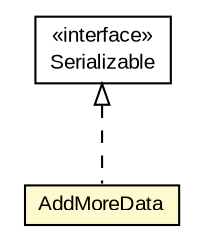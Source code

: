 #!/usr/local/bin/dot
#
# Class diagram 
# Generated by UMLGraph version R5_6-24-gf6e263 (http://www.umlgraph.org/)
#

digraph G {
	edge [fontname="arial",fontsize=10,labelfontname="arial",labelfontsize=10];
	node [fontname="arial",fontsize=10,shape=plaintext];
	nodesep=0.25;
	ranksep=0.5;
	// org.miloss.fgsms.services.interfaces.datacollector.AddMoreData
	c105873 [label=<<table title="org.miloss.fgsms.services.interfaces.datacollector.AddMoreData" border="0" cellborder="1" cellspacing="0" cellpadding="2" port="p" bgcolor="lemonChiffon" href="./AddMoreData.html">
		<tr><td><table border="0" cellspacing="0" cellpadding="1">
<tr><td align="center" balign="center"> AddMoreData </td></tr>
		</table></td></tr>
		</table>>, URL="./AddMoreData.html", fontname="arial", fontcolor="black", fontsize=10.0];
	//org.miloss.fgsms.services.interfaces.datacollector.AddMoreData implements java.io.Serializable
	c106641:p -> c105873:p [dir=back,arrowtail=empty,style=dashed];
	// java.io.Serializable
	c106641 [label=<<table title="java.io.Serializable" border="0" cellborder="1" cellspacing="0" cellpadding="2" port="p" href="http://java.sun.com/j2se/1.4.2/docs/api/java/io/Serializable.html">
		<tr><td><table border="0" cellspacing="0" cellpadding="1">
<tr><td align="center" balign="center"> &#171;interface&#187; </td></tr>
<tr><td align="center" balign="center"> Serializable </td></tr>
		</table></td></tr>
		</table>>, URL="http://java.sun.com/j2se/1.4.2/docs/api/java/io/Serializable.html", fontname="arial", fontcolor="black", fontsize=10.0];
}

